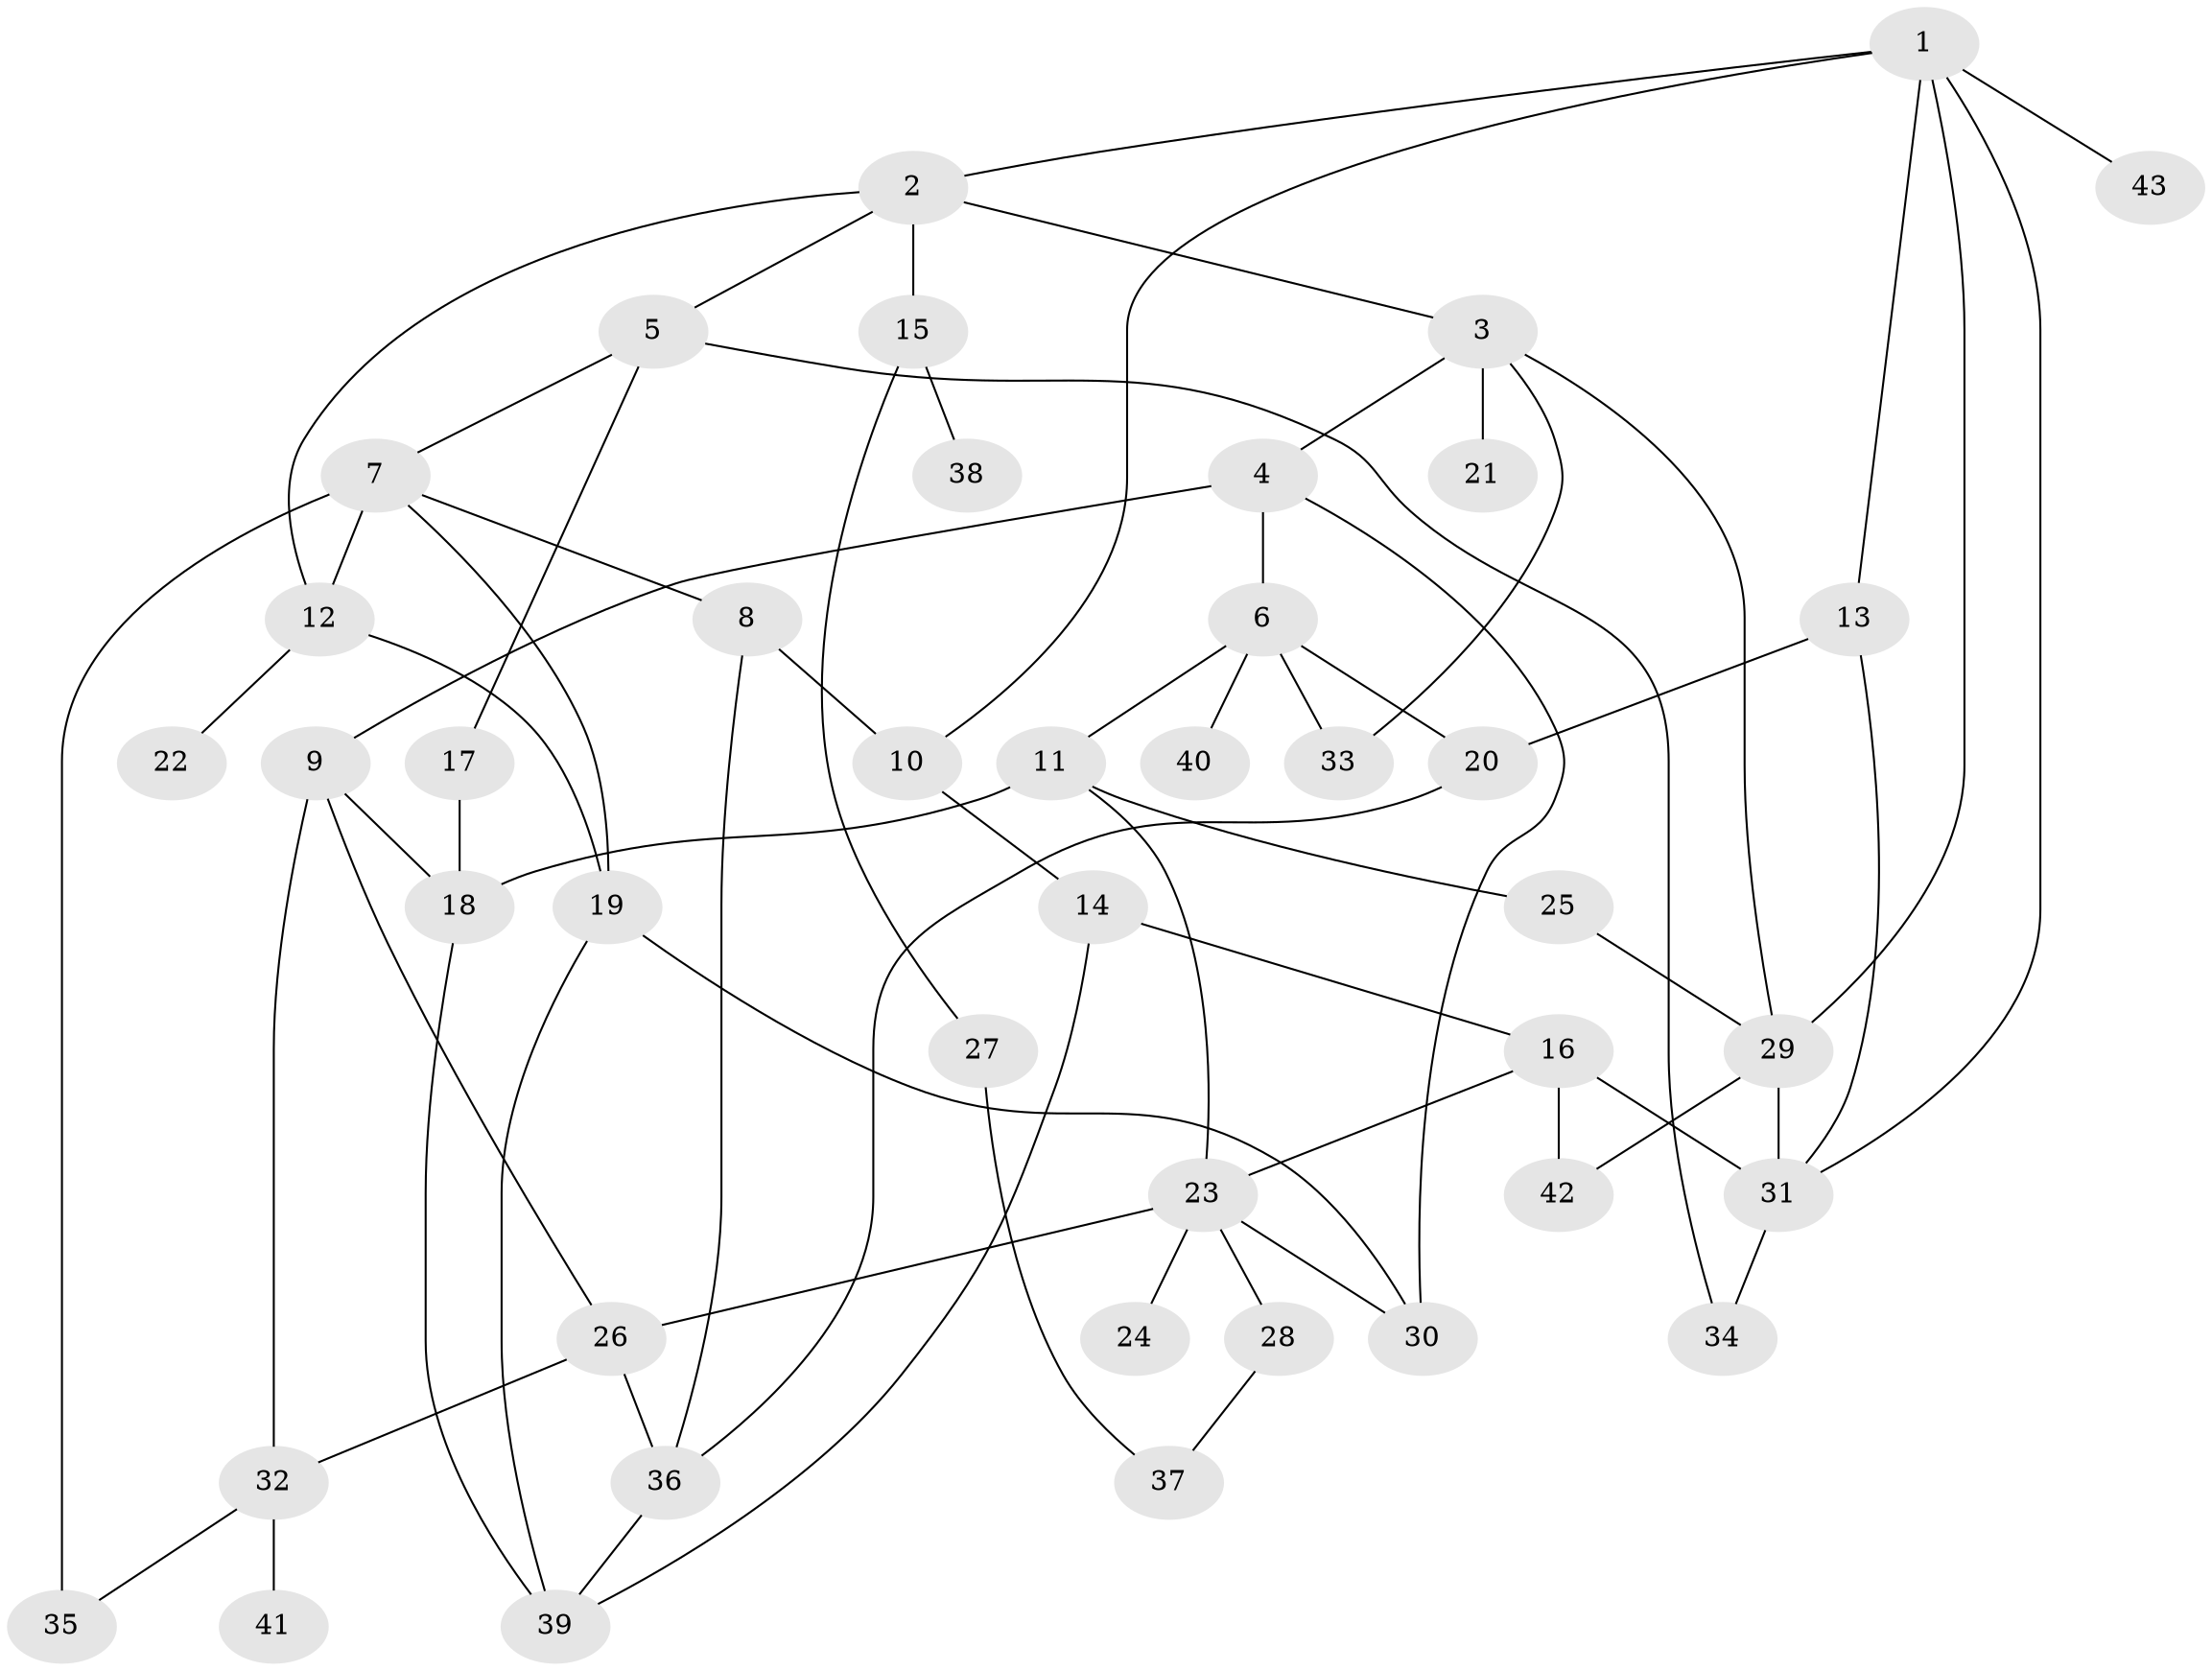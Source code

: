 // original degree distribution, {7: 0.03488372093023256, 6: 0.03488372093023256, 5: 0.06976744186046512, 4: 0.08139534883720931, 3: 0.19767441860465115, 1: 0.27906976744186046, 2: 0.3023255813953488}
// Generated by graph-tools (version 1.1) at 2025/49/03/04/25 22:49:06]
// undirected, 43 vertices, 68 edges
graph export_dot {
  node [color=gray90,style=filled];
  1;
  2;
  3;
  4;
  5;
  6;
  7;
  8;
  9;
  10;
  11;
  12;
  13;
  14;
  15;
  16;
  17;
  18;
  19;
  20;
  21;
  22;
  23;
  24;
  25;
  26;
  27;
  28;
  29;
  30;
  31;
  32;
  33;
  34;
  35;
  36;
  37;
  38;
  39;
  40;
  41;
  42;
  43;
  1 -- 2 [weight=1.0];
  1 -- 10 [weight=1.0];
  1 -- 13 [weight=1.0];
  1 -- 29 [weight=1.0];
  1 -- 31 [weight=1.0];
  1 -- 43 [weight=1.0];
  2 -- 3 [weight=1.0];
  2 -- 5 [weight=1.0];
  2 -- 12 [weight=1.0];
  2 -- 15 [weight=1.0];
  3 -- 4 [weight=1.0];
  3 -- 21 [weight=1.0];
  3 -- 29 [weight=1.0];
  3 -- 33 [weight=1.0];
  4 -- 6 [weight=1.0];
  4 -- 9 [weight=1.0];
  4 -- 30 [weight=1.0];
  5 -- 7 [weight=1.0];
  5 -- 17 [weight=1.0];
  5 -- 34 [weight=1.0];
  6 -- 11 [weight=1.0];
  6 -- 20 [weight=1.0];
  6 -- 33 [weight=1.0];
  6 -- 40 [weight=1.0];
  7 -- 8 [weight=1.0];
  7 -- 12 [weight=1.0];
  7 -- 19 [weight=1.0];
  7 -- 35 [weight=2.0];
  8 -- 10 [weight=1.0];
  8 -- 36 [weight=1.0];
  9 -- 18 [weight=1.0];
  9 -- 26 [weight=1.0];
  9 -- 32 [weight=1.0];
  10 -- 14 [weight=1.0];
  11 -- 18 [weight=1.0];
  11 -- 23 [weight=1.0];
  11 -- 25 [weight=1.0];
  12 -- 19 [weight=1.0];
  12 -- 22 [weight=1.0];
  13 -- 20 [weight=1.0];
  13 -- 31 [weight=1.0];
  14 -- 16 [weight=1.0];
  14 -- 39 [weight=1.0];
  15 -- 27 [weight=1.0];
  15 -- 38 [weight=1.0];
  16 -- 23 [weight=1.0];
  16 -- 31 [weight=1.0];
  16 -- 42 [weight=1.0];
  17 -- 18 [weight=5.0];
  18 -- 39 [weight=1.0];
  19 -- 30 [weight=1.0];
  19 -- 39 [weight=1.0];
  20 -- 36 [weight=1.0];
  23 -- 24 [weight=1.0];
  23 -- 26 [weight=1.0];
  23 -- 28 [weight=1.0];
  23 -- 30 [weight=1.0];
  25 -- 29 [weight=1.0];
  26 -- 32 [weight=1.0];
  26 -- 36 [weight=1.0];
  27 -- 37 [weight=1.0];
  28 -- 37 [weight=1.0];
  29 -- 31 [weight=1.0];
  29 -- 42 [weight=1.0];
  31 -- 34 [weight=1.0];
  32 -- 35 [weight=1.0];
  32 -- 41 [weight=1.0];
  36 -- 39 [weight=1.0];
}
